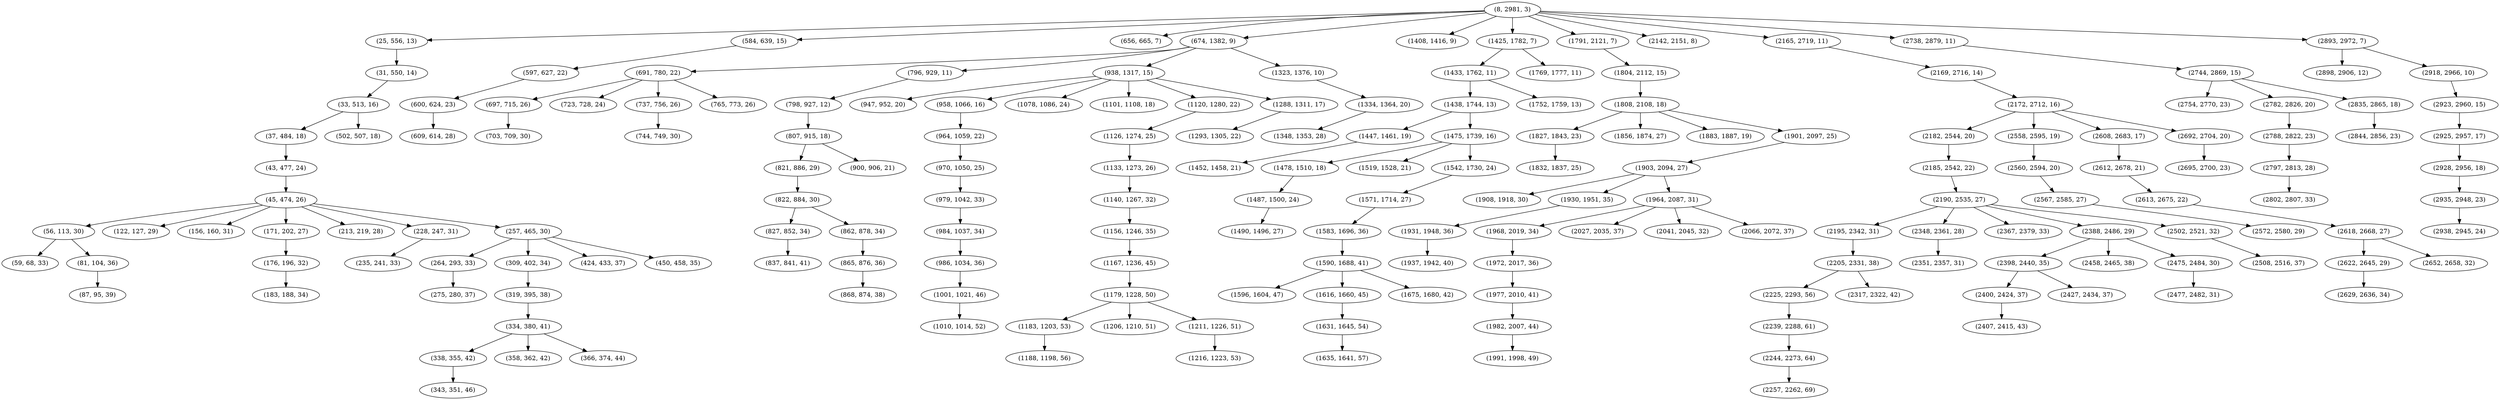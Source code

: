 digraph tree {
    "(8, 2981, 3)";
    "(25, 556, 13)";
    "(31, 550, 14)";
    "(33, 513, 16)";
    "(37, 484, 18)";
    "(43, 477, 24)";
    "(45, 474, 26)";
    "(56, 113, 30)";
    "(59, 68, 33)";
    "(81, 104, 36)";
    "(87, 95, 39)";
    "(122, 127, 29)";
    "(156, 160, 31)";
    "(171, 202, 27)";
    "(176, 196, 32)";
    "(183, 188, 34)";
    "(213, 219, 28)";
    "(228, 247, 31)";
    "(235, 241, 33)";
    "(257, 465, 30)";
    "(264, 293, 33)";
    "(275, 280, 37)";
    "(309, 402, 34)";
    "(319, 395, 38)";
    "(334, 380, 41)";
    "(338, 355, 42)";
    "(343, 351, 46)";
    "(358, 362, 42)";
    "(366, 374, 44)";
    "(424, 433, 37)";
    "(450, 458, 35)";
    "(502, 507, 18)";
    "(584, 639, 15)";
    "(597, 627, 22)";
    "(600, 624, 23)";
    "(609, 614, 28)";
    "(656, 665, 7)";
    "(674, 1382, 9)";
    "(691, 780, 22)";
    "(697, 715, 26)";
    "(703, 709, 30)";
    "(723, 728, 24)";
    "(737, 756, 26)";
    "(744, 749, 30)";
    "(765, 773, 26)";
    "(796, 929, 11)";
    "(798, 927, 12)";
    "(807, 915, 18)";
    "(821, 886, 29)";
    "(822, 884, 30)";
    "(827, 852, 34)";
    "(837, 841, 41)";
    "(862, 878, 34)";
    "(865, 876, 36)";
    "(868, 874, 38)";
    "(900, 906, 21)";
    "(938, 1317, 15)";
    "(947, 952, 20)";
    "(958, 1066, 16)";
    "(964, 1059, 22)";
    "(970, 1050, 25)";
    "(979, 1042, 33)";
    "(984, 1037, 34)";
    "(986, 1034, 36)";
    "(1001, 1021, 46)";
    "(1010, 1014, 52)";
    "(1078, 1086, 24)";
    "(1101, 1108, 18)";
    "(1120, 1280, 22)";
    "(1126, 1274, 25)";
    "(1133, 1273, 26)";
    "(1140, 1267, 32)";
    "(1156, 1246, 35)";
    "(1167, 1236, 45)";
    "(1179, 1228, 50)";
    "(1183, 1203, 53)";
    "(1188, 1198, 56)";
    "(1206, 1210, 51)";
    "(1211, 1226, 51)";
    "(1216, 1223, 53)";
    "(1288, 1311, 17)";
    "(1293, 1305, 22)";
    "(1323, 1376, 10)";
    "(1334, 1364, 20)";
    "(1348, 1353, 28)";
    "(1408, 1416, 9)";
    "(1425, 1782, 7)";
    "(1433, 1762, 11)";
    "(1438, 1744, 13)";
    "(1447, 1461, 19)";
    "(1452, 1458, 21)";
    "(1475, 1739, 16)";
    "(1478, 1510, 18)";
    "(1487, 1500, 24)";
    "(1490, 1496, 27)";
    "(1519, 1528, 21)";
    "(1542, 1730, 24)";
    "(1571, 1714, 27)";
    "(1583, 1696, 36)";
    "(1590, 1688, 41)";
    "(1596, 1604, 47)";
    "(1616, 1660, 45)";
    "(1631, 1645, 54)";
    "(1635, 1641, 57)";
    "(1675, 1680, 42)";
    "(1752, 1759, 13)";
    "(1769, 1777, 11)";
    "(1791, 2121, 7)";
    "(1804, 2112, 15)";
    "(1808, 2108, 18)";
    "(1827, 1843, 23)";
    "(1832, 1837, 25)";
    "(1856, 1874, 27)";
    "(1883, 1887, 19)";
    "(1901, 2097, 25)";
    "(1903, 2094, 27)";
    "(1908, 1918, 30)";
    "(1930, 1951, 35)";
    "(1931, 1948, 36)";
    "(1937, 1942, 40)";
    "(1964, 2087, 31)";
    "(1968, 2019, 34)";
    "(1972, 2017, 36)";
    "(1977, 2010, 41)";
    "(1982, 2007, 44)";
    "(1991, 1998, 49)";
    "(2027, 2035, 37)";
    "(2041, 2045, 32)";
    "(2066, 2072, 37)";
    "(2142, 2151, 8)";
    "(2165, 2719, 11)";
    "(2169, 2716, 14)";
    "(2172, 2712, 16)";
    "(2182, 2544, 20)";
    "(2185, 2542, 22)";
    "(2190, 2535, 27)";
    "(2195, 2342, 31)";
    "(2205, 2331, 38)";
    "(2225, 2293, 56)";
    "(2239, 2288, 61)";
    "(2244, 2273, 64)";
    "(2257, 2262, 69)";
    "(2317, 2322, 42)";
    "(2348, 2361, 28)";
    "(2351, 2357, 31)";
    "(2367, 2379, 33)";
    "(2388, 2486, 29)";
    "(2398, 2440, 35)";
    "(2400, 2424, 37)";
    "(2407, 2415, 43)";
    "(2427, 2434, 37)";
    "(2458, 2465, 38)";
    "(2475, 2484, 30)";
    "(2477, 2482, 31)";
    "(2502, 2521, 32)";
    "(2508, 2516, 37)";
    "(2558, 2595, 19)";
    "(2560, 2594, 20)";
    "(2567, 2585, 27)";
    "(2572, 2580, 29)";
    "(2608, 2683, 17)";
    "(2612, 2678, 21)";
    "(2613, 2675, 22)";
    "(2618, 2668, 27)";
    "(2622, 2645, 29)";
    "(2629, 2636, 34)";
    "(2652, 2658, 32)";
    "(2692, 2704, 20)";
    "(2695, 2700, 23)";
    "(2738, 2879, 11)";
    "(2744, 2869, 15)";
    "(2754, 2770, 23)";
    "(2782, 2826, 20)";
    "(2788, 2822, 23)";
    "(2797, 2813, 28)";
    "(2802, 2807, 33)";
    "(2835, 2865, 18)";
    "(2844, 2856, 23)";
    "(2893, 2972, 7)";
    "(2898, 2906, 12)";
    "(2918, 2966, 10)";
    "(2923, 2960, 15)";
    "(2925, 2957, 17)";
    "(2928, 2956, 18)";
    "(2935, 2948, 23)";
    "(2938, 2945, 24)";
    "(8, 2981, 3)" -> "(25, 556, 13)";
    "(8, 2981, 3)" -> "(584, 639, 15)";
    "(8, 2981, 3)" -> "(656, 665, 7)";
    "(8, 2981, 3)" -> "(674, 1382, 9)";
    "(8, 2981, 3)" -> "(1408, 1416, 9)";
    "(8, 2981, 3)" -> "(1425, 1782, 7)";
    "(8, 2981, 3)" -> "(1791, 2121, 7)";
    "(8, 2981, 3)" -> "(2142, 2151, 8)";
    "(8, 2981, 3)" -> "(2165, 2719, 11)";
    "(8, 2981, 3)" -> "(2738, 2879, 11)";
    "(8, 2981, 3)" -> "(2893, 2972, 7)";
    "(25, 556, 13)" -> "(31, 550, 14)";
    "(31, 550, 14)" -> "(33, 513, 16)";
    "(33, 513, 16)" -> "(37, 484, 18)";
    "(33, 513, 16)" -> "(502, 507, 18)";
    "(37, 484, 18)" -> "(43, 477, 24)";
    "(43, 477, 24)" -> "(45, 474, 26)";
    "(45, 474, 26)" -> "(56, 113, 30)";
    "(45, 474, 26)" -> "(122, 127, 29)";
    "(45, 474, 26)" -> "(156, 160, 31)";
    "(45, 474, 26)" -> "(171, 202, 27)";
    "(45, 474, 26)" -> "(213, 219, 28)";
    "(45, 474, 26)" -> "(228, 247, 31)";
    "(45, 474, 26)" -> "(257, 465, 30)";
    "(56, 113, 30)" -> "(59, 68, 33)";
    "(56, 113, 30)" -> "(81, 104, 36)";
    "(81, 104, 36)" -> "(87, 95, 39)";
    "(171, 202, 27)" -> "(176, 196, 32)";
    "(176, 196, 32)" -> "(183, 188, 34)";
    "(228, 247, 31)" -> "(235, 241, 33)";
    "(257, 465, 30)" -> "(264, 293, 33)";
    "(257, 465, 30)" -> "(309, 402, 34)";
    "(257, 465, 30)" -> "(424, 433, 37)";
    "(257, 465, 30)" -> "(450, 458, 35)";
    "(264, 293, 33)" -> "(275, 280, 37)";
    "(309, 402, 34)" -> "(319, 395, 38)";
    "(319, 395, 38)" -> "(334, 380, 41)";
    "(334, 380, 41)" -> "(338, 355, 42)";
    "(334, 380, 41)" -> "(358, 362, 42)";
    "(334, 380, 41)" -> "(366, 374, 44)";
    "(338, 355, 42)" -> "(343, 351, 46)";
    "(584, 639, 15)" -> "(597, 627, 22)";
    "(597, 627, 22)" -> "(600, 624, 23)";
    "(600, 624, 23)" -> "(609, 614, 28)";
    "(674, 1382, 9)" -> "(691, 780, 22)";
    "(674, 1382, 9)" -> "(796, 929, 11)";
    "(674, 1382, 9)" -> "(938, 1317, 15)";
    "(674, 1382, 9)" -> "(1323, 1376, 10)";
    "(691, 780, 22)" -> "(697, 715, 26)";
    "(691, 780, 22)" -> "(723, 728, 24)";
    "(691, 780, 22)" -> "(737, 756, 26)";
    "(691, 780, 22)" -> "(765, 773, 26)";
    "(697, 715, 26)" -> "(703, 709, 30)";
    "(737, 756, 26)" -> "(744, 749, 30)";
    "(796, 929, 11)" -> "(798, 927, 12)";
    "(798, 927, 12)" -> "(807, 915, 18)";
    "(807, 915, 18)" -> "(821, 886, 29)";
    "(807, 915, 18)" -> "(900, 906, 21)";
    "(821, 886, 29)" -> "(822, 884, 30)";
    "(822, 884, 30)" -> "(827, 852, 34)";
    "(822, 884, 30)" -> "(862, 878, 34)";
    "(827, 852, 34)" -> "(837, 841, 41)";
    "(862, 878, 34)" -> "(865, 876, 36)";
    "(865, 876, 36)" -> "(868, 874, 38)";
    "(938, 1317, 15)" -> "(947, 952, 20)";
    "(938, 1317, 15)" -> "(958, 1066, 16)";
    "(938, 1317, 15)" -> "(1078, 1086, 24)";
    "(938, 1317, 15)" -> "(1101, 1108, 18)";
    "(938, 1317, 15)" -> "(1120, 1280, 22)";
    "(938, 1317, 15)" -> "(1288, 1311, 17)";
    "(958, 1066, 16)" -> "(964, 1059, 22)";
    "(964, 1059, 22)" -> "(970, 1050, 25)";
    "(970, 1050, 25)" -> "(979, 1042, 33)";
    "(979, 1042, 33)" -> "(984, 1037, 34)";
    "(984, 1037, 34)" -> "(986, 1034, 36)";
    "(986, 1034, 36)" -> "(1001, 1021, 46)";
    "(1001, 1021, 46)" -> "(1010, 1014, 52)";
    "(1120, 1280, 22)" -> "(1126, 1274, 25)";
    "(1126, 1274, 25)" -> "(1133, 1273, 26)";
    "(1133, 1273, 26)" -> "(1140, 1267, 32)";
    "(1140, 1267, 32)" -> "(1156, 1246, 35)";
    "(1156, 1246, 35)" -> "(1167, 1236, 45)";
    "(1167, 1236, 45)" -> "(1179, 1228, 50)";
    "(1179, 1228, 50)" -> "(1183, 1203, 53)";
    "(1179, 1228, 50)" -> "(1206, 1210, 51)";
    "(1179, 1228, 50)" -> "(1211, 1226, 51)";
    "(1183, 1203, 53)" -> "(1188, 1198, 56)";
    "(1211, 1226, 51)" -> "(1216, 1223, 53)";
    "(1288, 1311, 17)" -> "(1293, 1305, 22)";
    "(1323, 1376, 10)" -> "(1334, 1364, 20)";
    "(1334, 1364, 20)" -> "(1348, 1353, 28)";
    "(1425, 1782, 7)" -> "(1433, 1762, 11)";
    "(1425, 1782, 7)" -> "(1769, 1777, 11)";
    "(1433, 1762, 11)" -> "(1438, 1744, 13)";
    "(1433, 1762, 11)" -> "(1752, 1759, 13)";
    "(1438, 1744, 13)" -> "(1447, 1461, 19)";
    "(1438, 1744, 13)" -> "(1475, 1739, 16)";
    "(1447, 1461, 19)" -> "(1452, 1458, 21)";
    "(1475, 1739, 16)" -> "(1478, 1510, 18)";
    "(1475, 1739, 16)" -> "(1519, 1528, 21)";
    "(1475, 1739, 16)" -> "(1542, 1730, 24)";
    "(1478, 1510, 18)" -> "(1487, 1500, 24)";
    "(1487, 1500, 24)" -> "(1490, 1496, 27)";
    "(1542, 1730, 24)" -> "(1571, 1714, 27)";
    "(1571, 1714, 27)" -> "(1583, 1696, 36)";
    "(1583, 1696, 36)" -> "(1590, 1688, 41)";
    "(1590, 1688, 41)" -> "(1596, 1604, 47)";
    "(1590, 1688, 41)" -> "(1616, 1660, 45)";
    "(1590, 1688, 41)" -> "(1675, 1680, 42)";
    "(1616, 1660, 45)" -> "(1631, 1645, 54)";
    "(1631, 1645, 54)" -> "(1635, 1641, 57)";
    "(1791, 2121, 7)" -> "(1804, 2112, 15)";
    "(1804, 2112, 15)" -> "(1808, 2108, 18)";
    "(1808, 2108, 18)" -> "(1827, 1843, 23)";
    "(1808, 2108, 18)" -> "(1856, 1874, 27)";
    "(1808, 2108, 18)" -> "(1883, 1887, 19)";
    "(1808, 2108, 18)" -> "(1901, 2097, 25)";
    "(1827, 1843, 23)" -> "(1832, 1837, 25)";
    "(1901, 2097, 25)" -> "(1903, 2094, 27)";
    "(1903, 2094, 27)" -> "(1908, 1918, 30)";
    "(1903, 2094, 27)" -> "(1930, 1951, 35)";
    "(1903, 2094, 27)" -> "(1964, 2087, 31)";
    "(1930, 1951, 35)" -> "(1931, 1948, 36)";
    "(1931, 1948, 36)" -> "(1937, 1942, 40)";
    "(1964, 2087, 31)" -> "(1968, 2019, 34)";
    "(1964, 2087, 31)" -> "(2027, 2035, 37)";
    "(1964, 2087, 31)" -> "(2041, 2045, 32)";
    "(1964, 2087, 31)" -> "(2066, 2072, 37)";
    "(1968, 2019, 34)" -> "(1972, 2017, 36)";
    "(1972, 2017, 36)" -> "(1977, 2010, 41)";
    "(1977, 2010, 41)" -> "(1982, 2007, 44)";
    "(1982, 2007, 44)" -> "(1991, 1998, 49)";
    "(2165, 2719, 11)" -> "(2169, 2716, 14)";
    "(2169, 2716, 14)" -> "(2172, 2712, 16)";
    "(2172, 2712, 16)" -> "(2182, 2544, 20)";
    "(2172, 2712, 16)" -> "(2558, 2595, 19)";
    "(2172, 2712, 16)" -> "(2608, 2683, 17)";
    "(2172, 2712, 16)" -> "(2692, 2704, 20)";
    "(2182, 2544, 20)" -> "(2185, 2542, 22)";
    "(2185, 2542, 22)" -> "(2190, 2535, 27)";
    "(2190, 2535, 27)" -> "(2195, 2342, 31)";
    "(2190, 2535, 27)" -> "(2348, 2361, 28)";
    "(2190, 2535, 27)" -> "(2367, 2379, 33)";
    "(2190, 2535, 27)" -> "(2388, 2486, 29)";
    "(2190, 2535, 27)" -> "(2502, 2521, 32)";
    "(2195, 2342, 31)" -> "(2205, 2331, 38)";
    "(2205, 2331, 38)" -> "(2225, 2293, 56)";
    "(2205, 2331, 38)" -> "(2317, 2322, 42)";
    "(2225, 2293, 56)" -> "(2239, 2288, 61)";
    "(2239, 2288, 61)" -> "(2244, 2273, 64)";
    "(2244, 2273, 64)" -> "(2257, 2262, 69)";
    "(2348, 2361, 28)" -> "(2351, 2357, 31)";
    "(2388, 2486, 29)" -> "(2398, 2440, 35)";
    "(2388, 2486, 29)" -> "(2458, 2465, 38)";
    "(2388, 2486, 29)" -> "(2475, 2484, 30)";
    "(2398, 2440, 35)" -> "(2400, 2424, 37)";
    "(2398, 2440, 35)" -> "(2427, 2434, 37)";
    "(2400, 2424, 37)" -> "(2407, 2415, 43)";
    "(2475, 2484, 30)" -> "(2477, 2482, 31)";
    "(2502, 2521, 32)" -> "(2508, 2516, 37)";
    "(2558, 2595, 19)" -> "(2560, 2594, 20)";
    "(2560, 2594, 20)" -> "(2567, 2585, 27)";
    "(2567, 2585, 27)" -> "(2572, 2580, 29)";
    "(2608, 2683, 17)" -> "(2612, 2678, 21)";
    "(2612, 2678, 21)" -> "(2613, 2675, 22)";
    "(2613, 2675, 22)" -> "(2618, 2668, 27)";
    "(2618, 2668, 27)" -> "(2622, 2645, 29)";
    "(2618, 2668, 27)" -> "(2652, 2658, 32)";
    "(2622, 2645, 29)" -> "(2629, 2636, 34)";
    "(2692, 2704, 20)" -> "(2695, 2700, 23)";
    "(2738, 2879, 11)" -> "(2744, 2869, 15)";
    "(2744, 2869, 15)" -> "(2754, 2770, 23)";
    "(2744, 2869, 15)" -> "(2782, 2826, 20)";
    "(2744, 2869, 15)" -> "(2835, 2865, 18)";
    "(2782, 2826, 20)" -> "(2788, 2822, 23)";
    "(2788, 2822, 23)" -> "(2797, 2813, 28)";
    "(2797, 2813, 28)" -> "(2802, 2807, 33)";
    "(2835, 2865, 18)" -> "(2844, 2856, 23)";
    "(2893, 2972, 7)" -> "(2898, 2906, 12)";
    "(2893, 2972, 7)" -> "(2918, 2966, 10)";
    "(2918, 2966, 10)" -> "(2923, 2960, 15)";
    "(2923, 2960, 15)" -> "(2925, 2957, 17)";
    "(2925, 2957, 17)" -> "(2928, 2956, 18)";
    "(2928, 2956, 18)" -> "(2935, 2948, 23)";
    "(2935, 2948, 23)" -> "(2938, 2945, 24)";
}
